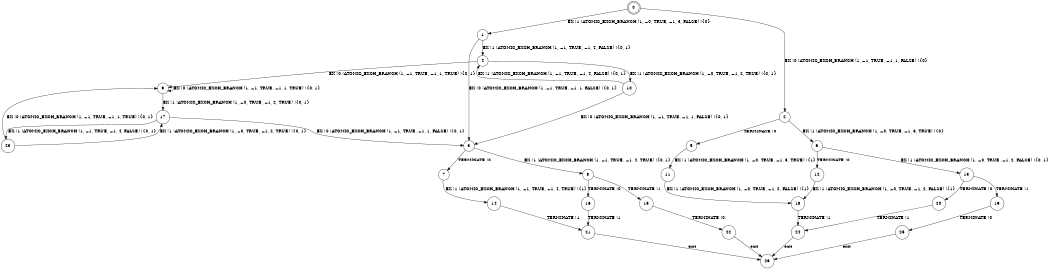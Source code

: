 digraph BCG {
size = "7, 10.5";
center = TRUE;
node [shape = circle];
0 [peripheries = 2];
0 -> 1 [label = "EX !1 !ATOMIC_EXCH_BRANCH (1, +0, TRUE, +1, 3, FALSE) !{0}"];
0 -> 2 [label = "EX !0 !ATOMIC_EXCH_BRANCH (1, +1, TRUE, +1, 1, FALSE) !{0}"];
1 -> 3 [label = "EX !0 !ATOMIC_EXCH_BRANCH (1, +1, TRUE, +1, 1, FALSE) !{0, 1}"];
1 -> 4 [label = "EX !1 !ATOMIC_EXCH_BRANCH (1, +1, TRUE, +1, 4, FALSE) !{0, 1}"];
2 -> 5 [label = "TERMINATE !0"];
2 -> 6 [label = "EX !1 !ATOMIC_EXCH_BRANCH (1, +0, TRUE, +1, 3, TRUE) !{0}"];
3 -> 7 [label = "TERMINATE !0"];
3 -> 8 [label = "EX !1 !ATOMIC_EXCH_BRANCH (1, +1, TRUE, +1, 4, TRUE) !{0, 1}"];
4 -> 9 [label = "EX !0 !ATOMIC_EXCH_BRANCH (1, +1, TRUE, +1, 1, TRUE) !{0, 1}"];
4 -> 10 [label = "EX !1 !ATOMIC_EXCH_BRANCH (1, +0, TRUE, +1, 2, TRUE) !{0, 1}"];
5 -> 11 [label = "EX !1 !ATOMIC_EXCH_BRANCH (1, +0, TRUE, +1, 3, TRUE) !{1}"];
6 -> 12 [label = "TERMINATE !0"];
6 -> 13 [label = "EX !1 !ATOMIC_EXCH_BRANCH (1, +0, TRUE, +1, 2, FALSE) !{0, 1}"];
7 -> 14 [label = "EX !1 !ATOMIC_EXCH_BRANCH (1, +1, TRUE, +1, 4, TRUE) !{1}"];
8 -> 15 [label = "TERMINATE !1"];
8 -> 16 [label = "TERMINATE !0"];
9 -> 17 [label = "EX !1 !ATOMIC_EXCH_BRANCH (1, +0, TRUE, +1, 2, TRUE) !{0, 1}"];
9 -> 9 [label = "EX !0 !ATOMIC_EXCH_BRANCH (1, +1, TRUE, +1, 1, TRUE) !{0, 1}"];
10 -> 3 [label = "EX !0 !ATOMIC_EXCH_BRANCH (1, +1, TRUE, +1, 1, FALSE) !{0, 1}"];
10 -> 4 [label = "EX !1 !ATOMIC_EXCH_BRANCH (1, +1, TRUE, +1, 4, FALSE) !{0, 1}"];
11 -> 18 [label = "EX !1 !ATOMIC_EXCH_BRANCH (1, +0, TRUE, +1, 2, FALSE) !{1}"];
12 -> 18 [label = "EX !1 !ATOMIC_EXCH_BRANCH (1, +0, TRUE, +1, 2, FALSE) !{1}"];
13 -> 19 [label = "TERMINATE !1"];
13 -> 20 [label = "TERMINATE !0"];
14 -> 21 [label = "TERMINATE !1"];
15 -> 22 [label = "TERMINATE !0"];
16 -> 21 [label = "TERMINATE !1"];
17 -> 23 [label = "EX !1 !ATOMIC_EXCH_BRANCH (1, +1, TRUE, +1, 4, FALSE) !{0, 1}"];
17 -> 3 [label = "EX !0 !ATOMIC_EXCH_BRANCH (1, +1, TRUE, +1, 1, FALSE) !{0, 1}"];
18 -> 24 [label = "TERMINATE !1"];
19 -> 25 [label = "TERMINATE !0"];
20 -> 24 [label = "TERMINATE !1"];
21 -> 26 [label = "exit"];
22 -> 26 [label = "exit"];
23 -> 17 [label = "EX !1 !ATOMIC_EXCH_BRANCH (1, +0, TRUE, +1, 2, TRUE) !{0, 1}"];
23 -> 9 [label = "EX !0 !ATOMIC_EXCH_BRANCH (1, +1, TRUE, +1, 1, TRUE) !{0, 1}"];
24 -> 26 [label = "exit"];
25 -> 26 [label = "exit"];
}
